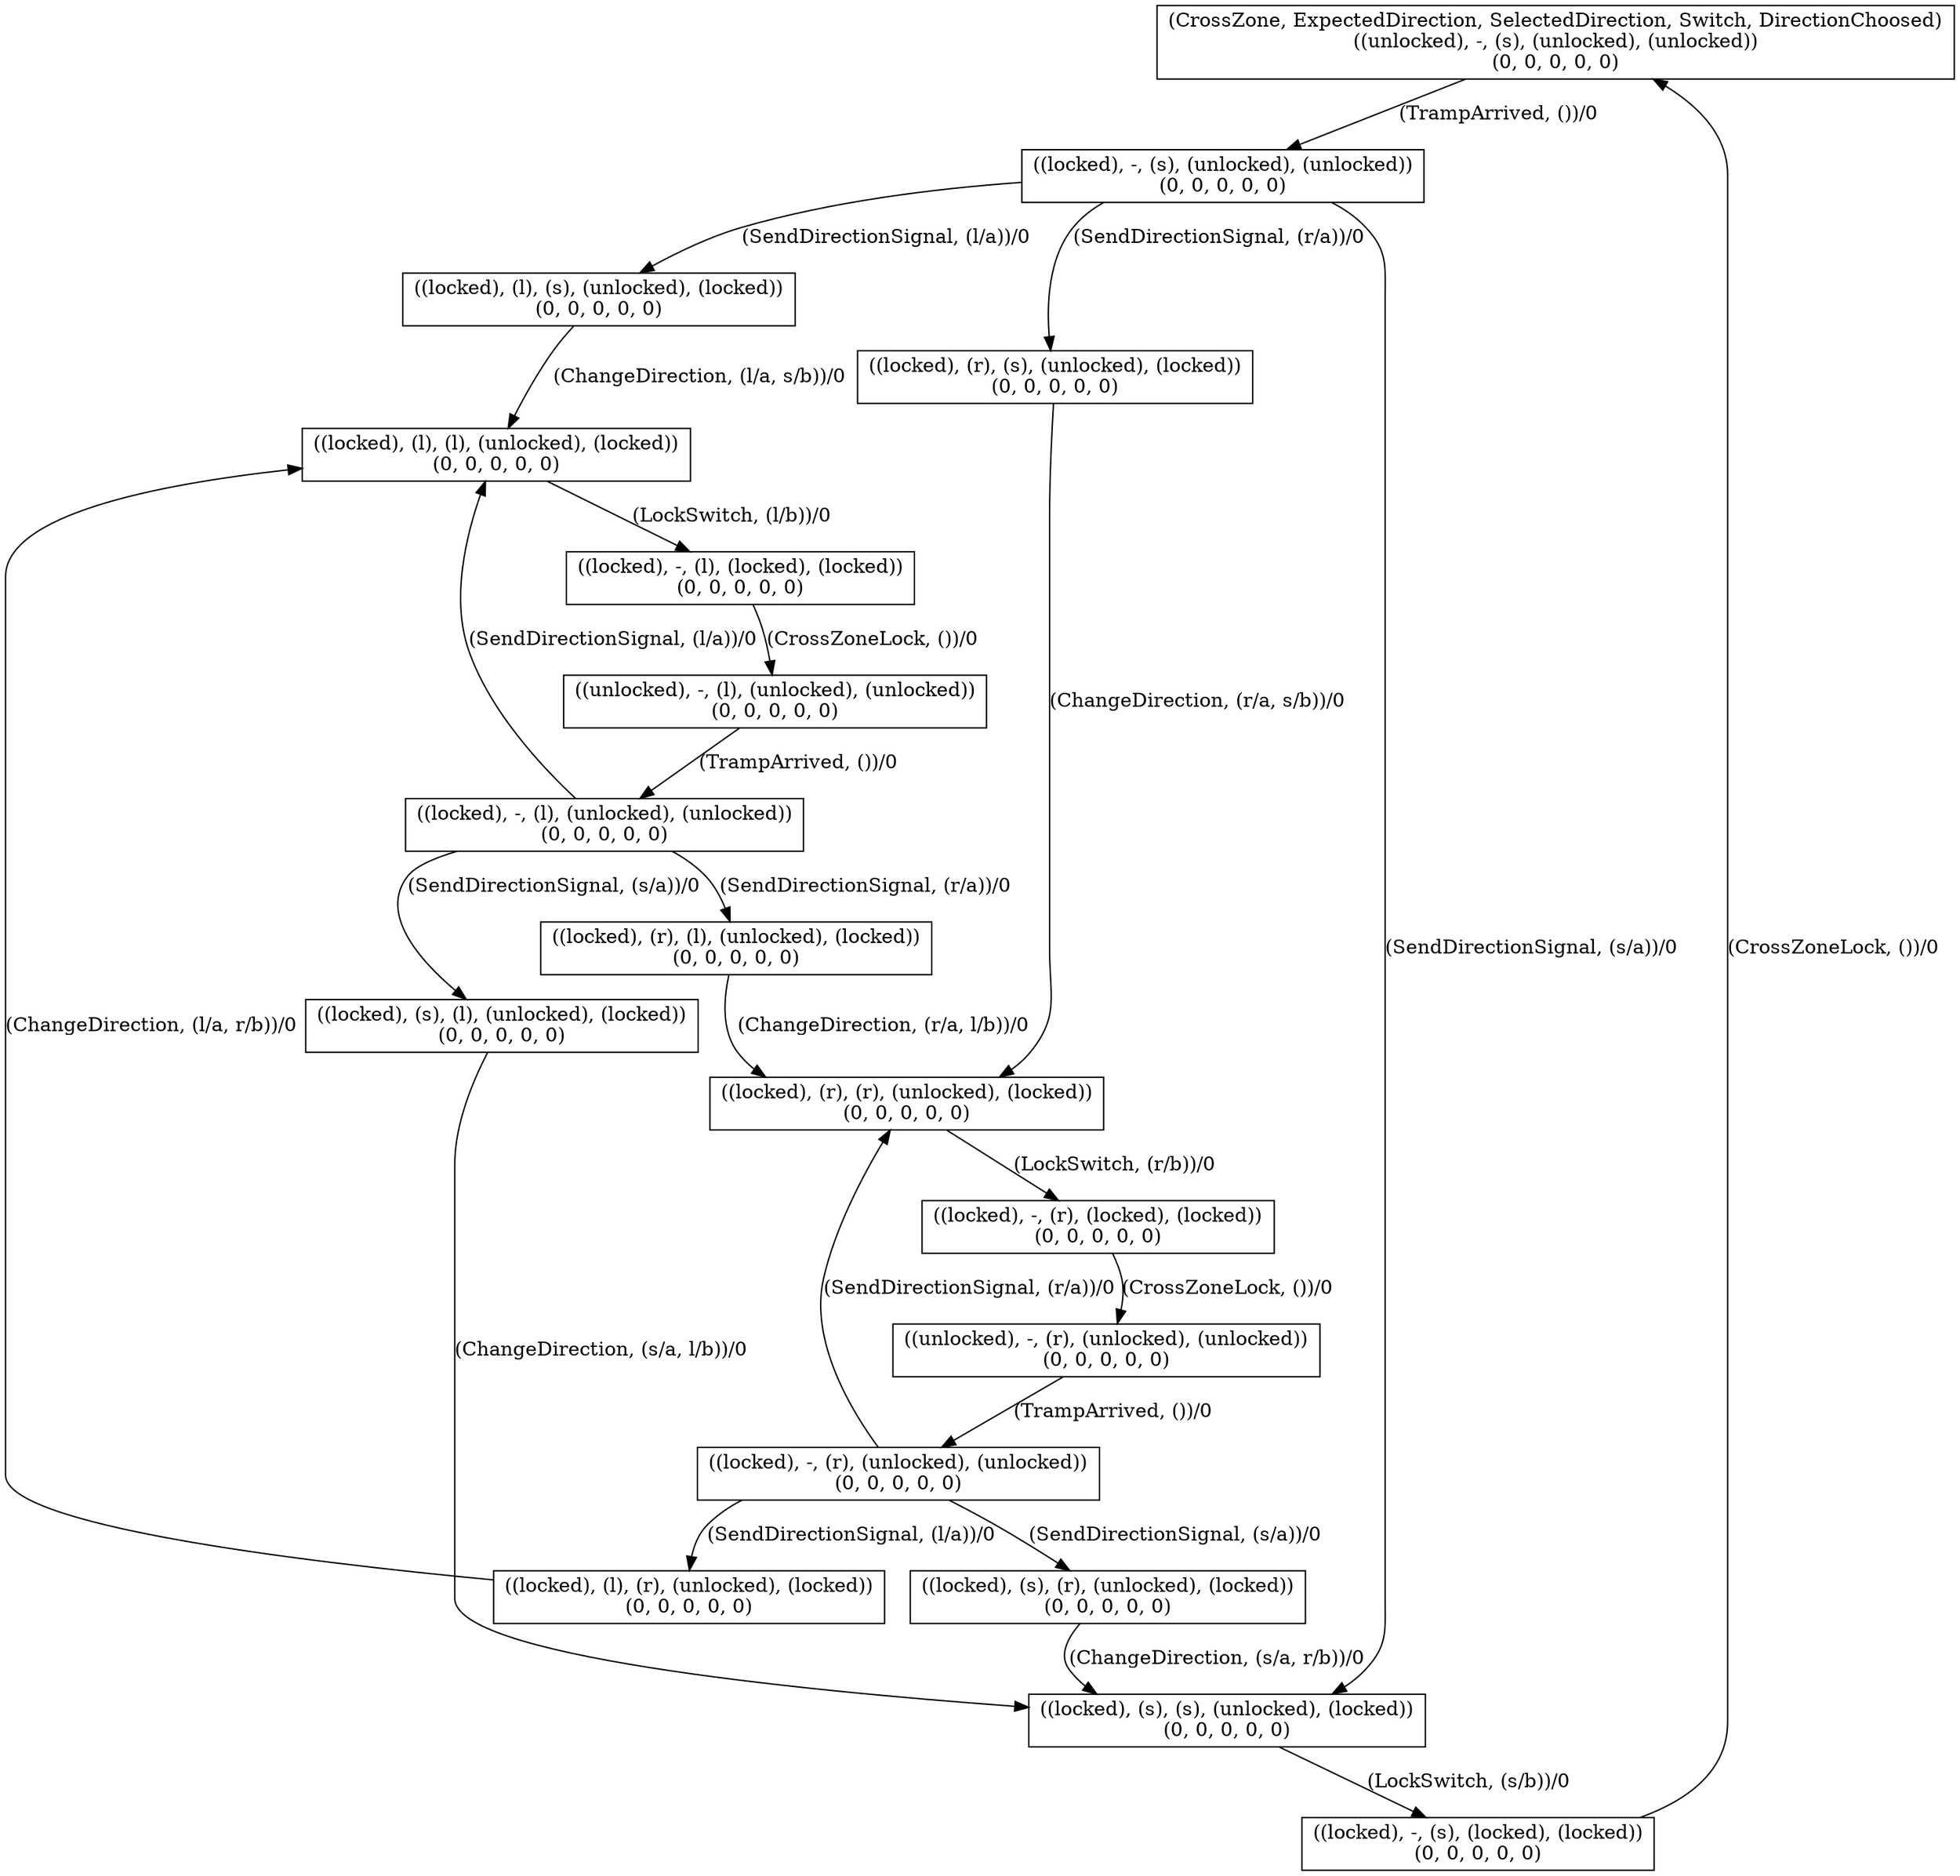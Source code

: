 digraph G {
	rankdir=TB;
	0 [label = "(CrossZone, ExpectedDirection, SelectedDirection, Switch, DirectionChoosed)\n((unlocked), -, (s), (unlocked), (unlocked))\n(0, 0, 0, 0, 0)" shape=box];
	1 [label = "((locked), -, (s), (unlocked), (unlocked))\n(0, 0, 0, 0, 0)" shape=box];
	2 [label = "((locked), (l), (s), (unlocked), (locked))\n(0, 0, 0, 0, 0)" shape=box];
	3 [label = "((locked), (s), (s), (unlocked), (locked))\n(0, 0, 0, 0, 0)" shape=box];
	4 [label = "((locked), (r), (s), (unlocked), (locked))\n(0, 0, 0, 0, 0)" shape=box];
	5 [label = "((locked), (l), (l), (unlocked), (locked))\n(0, 0, 0, 0, 0)" shape=box];
	6 [label = "((locked), -, (s), (locked), (locked))\n(0, 0, 0, 0, 0)" shape=box];
	7 [label = "((locked), (r), (r), (unlocked), (locked))\n(0, 0, 0, 0, 0)" shape=box];
	8 [label = "((locked), -, (l), (locked), (locked))\n(0, 0, 0, 0, 0)" shape=box];
	9 [label = "((locked), -, (r), (locked), (locked))\n(0, 0, 0, 0, 0)" shape=box];
	10 [label = "((unlocked), -, (l), (unlocked), (unlocked))\n(0, 0, 0, 0, 0)" shape=box];
	11 [label = "((unlocked), -, (r), (unlocked), (unlocked))\n(0, 0, 0, 0, 0)" shape=box];
	12 [label = "((locked), -, (l), (unlocked), (unlocked))\n(0, 0, 0, 0, 0)" shape=box];
	13 [label = "((locked), -, (r), (unlocked), (unlocked))\n(0, 0, 0, 0, 0)" shape=box];
	14 [label = "((locked), (s), (l), (unlocked), (locked))\n(0, 0, 0, 0, 0)" shape=box];
	15 [label = "((locked), (r), (l), (unlocked), (locked))\n(0, 0, 0, 0, 0)" shape=box];
	16 [label = "((locked), (l), (r), (unlocked), (locked))\n(0, 0, 0, 0, 0)" shape=box];
	17 [label = "((locked), (s), (r), (unlocked), (locked))\n(0, 0, 0, 0, 0)" shape=box];
	0 -> 1 [label = "(TrampArrived, ())/0"];
	1 -> 2 [label = "(SendDirectionSignal, (l/a))/0"];
	1 -> 3 [label = "(SendDirectionSignal, (s/a))/0"];
	1 -> 4 [label = "(SendDirectionSignal, (r/a))/0"];
	2 -> 5 [label = "(ChangeDirection, (l/a, s/b))/0"];
	3 -> 6 [label = "(LockSwitch, (s/b))/0"];
	4 -> 7 [label = "(ChangeDirection, (r/a, s/b))/0"];
	5 -> 8 [label = "(LockSwitch, (l/b))/0"];
	6 -> 0 [label = "(CrossZoneLock, ())/0"];
	7 -> 9 [label = "(LockSwitch, (r/b))/0"];
	8 -> 10 [label = "(CrossZoneLock, ())/0"];
	9 -> 11 [label = "(CrossZoneLock, ())/0"];
	10 -> 12 [label = "(TrampArrived, ())/0"];
	11 -> 13 [label = "(TrampArrived, ())/0"];
	12 -> 5 [label = "(SendDirectionSignal, (l/a))/0"];
	12 -> 14 [label = "(SendDirectionSignal, (s/a))/0"];
	12 -> 15 [label = "(SendDirectionSignal, (r/a))/0"];
	13 -> 16 [label = "(SendDirectionSignal, (l/a))/0"];
	13 -> 17 [label = "(SendDirectionSignal, (s/a))/0"];
	13 -> 7 [label = "(SendDirectionSignal, (r/a))/0"];
	14 -> 3 [label = "(ChangeDirection, (s/a, l/b))/0"];
	15 -> 7 [label = "(ChangeDirection, (r/a, l/b))/0"];
	16 -> 5 [label = "(ChangeDirection, (l/a, r/b))/0"];
	17 -> 3 [label = "(ChangeDirection, (s/a, r/b))/0"];
}
